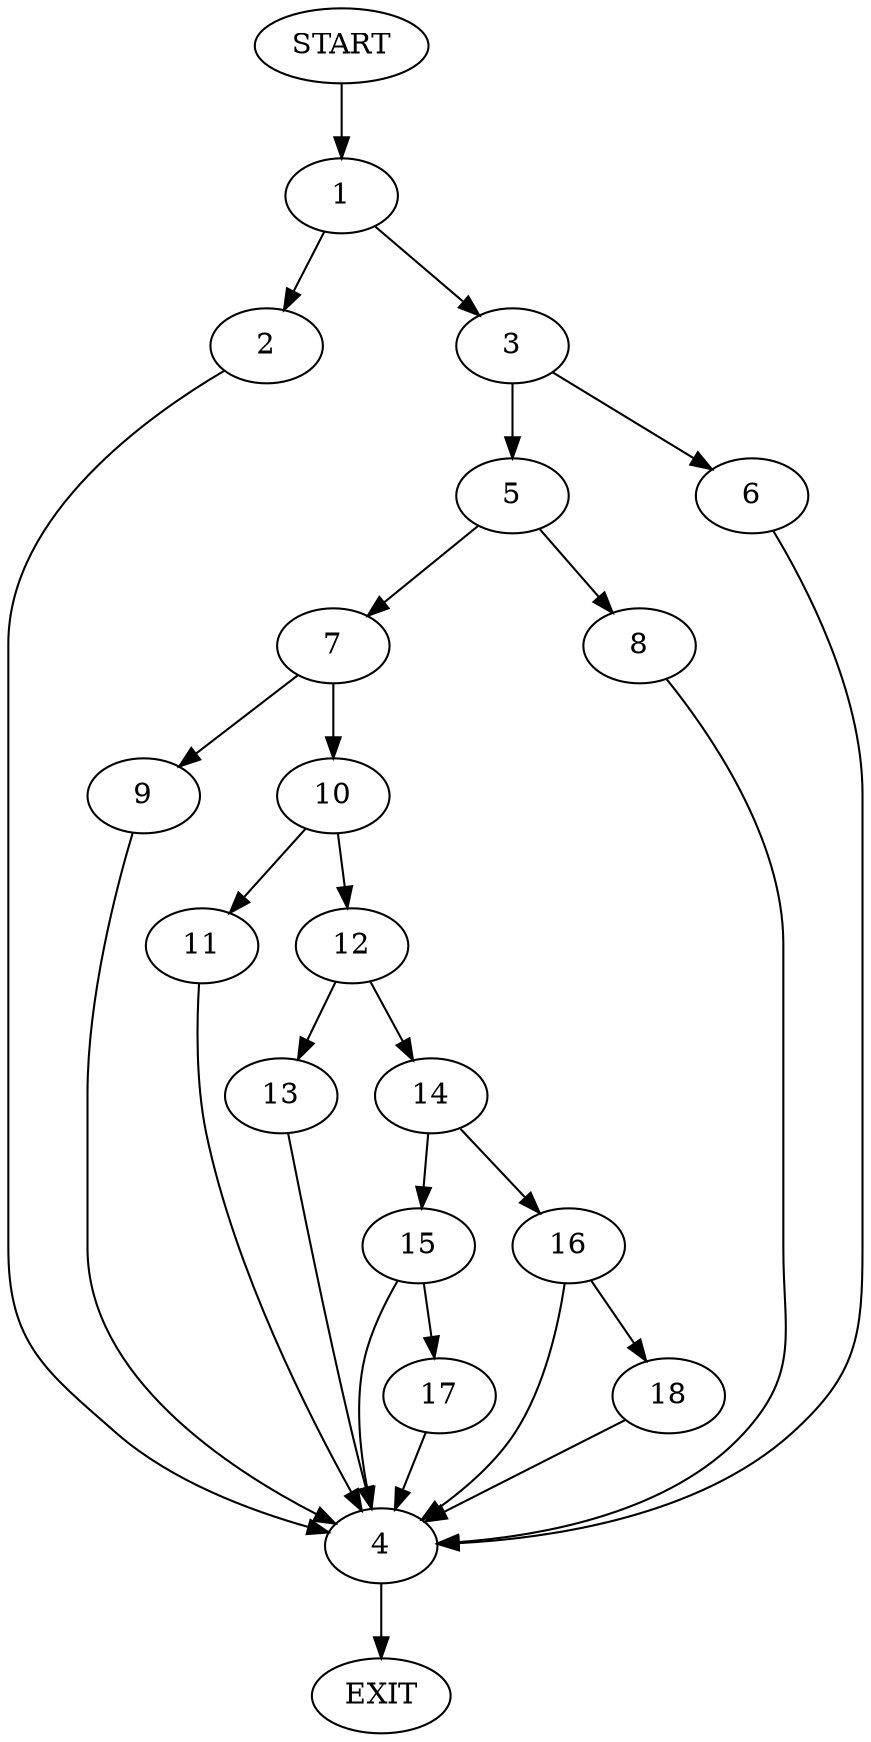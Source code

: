 digraph {
0 [label="START"]
19 [label="EXIT"]
0 -> 1
1 -> 2
1 -> 3
2 -> 4
3 -> 5
3 -> 6
4 -> 19
6 -> 4
5 -> 7
5 -> 8
8 -> 4
7 -> 9
7 -> 10
9 -> 4
10 -> 11
10 -> 12
11 -> 4
12 -> 13
12 -> 14
13 -> 4
14 -> 15
14 -> 16
15 -> 17
15 -> 4
16 -> 18
16 -> 4
18 -> 4
17 -> 4
}

